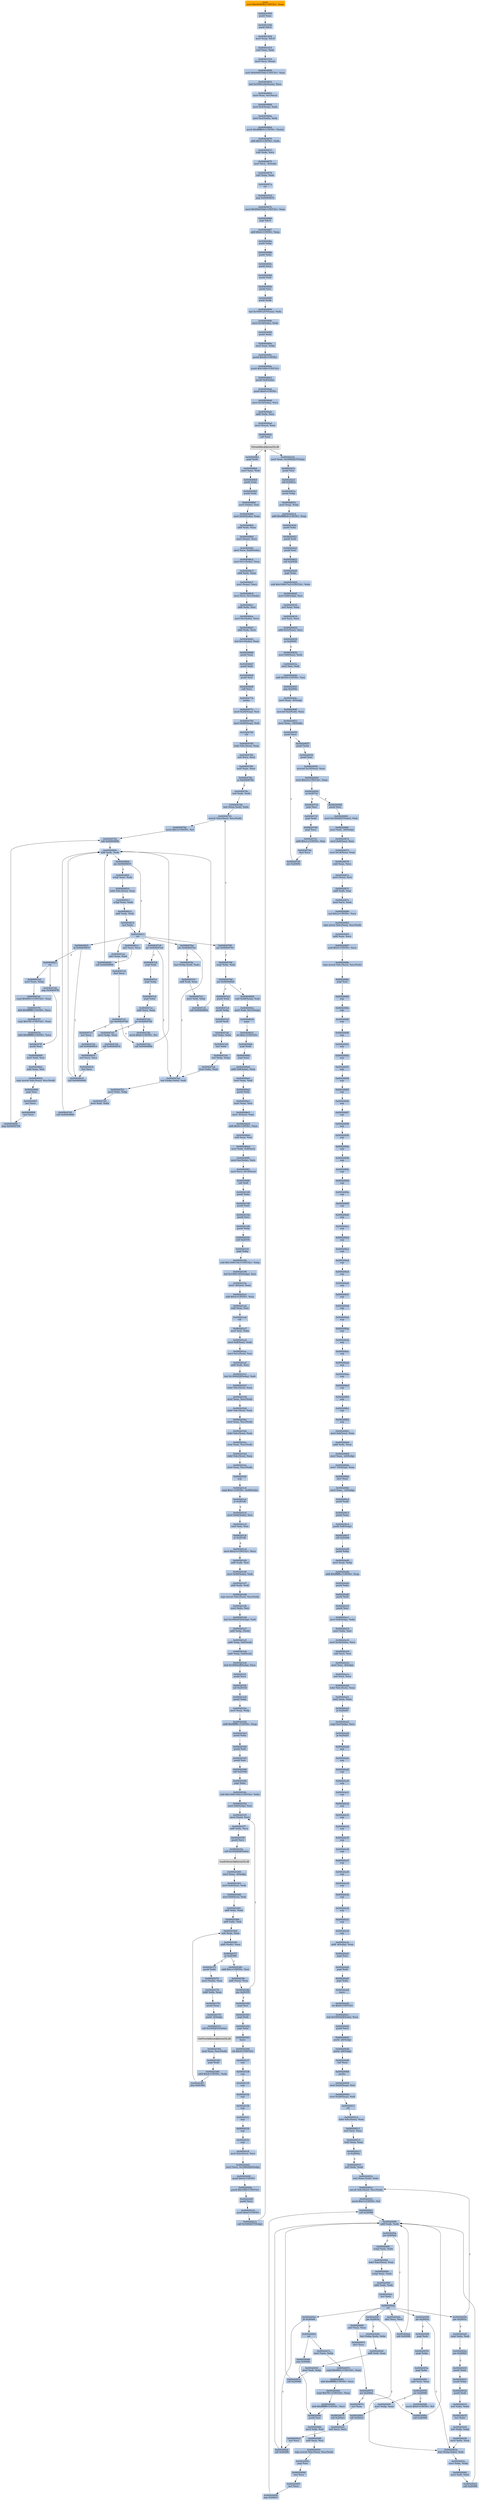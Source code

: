 digraph G {
node[shape=rectangle,style=filled,fillcolor=lightsteelblue,color=lightsteelblue]
bgcolor="transparent"
a0x00401000movl_0x404858UINT32_eax[label="start\nmovl $0x404858<UINT32>, %eax",fillcolor="orange",color="lightgrey"];
a0x00401005pushl_eax[label="0x00401005\npushl %eax"];
a0x00401006pushl_fs_0[label="0x00401006\npushl %fs:0"];
a0x0040100dmovl_esp_fs_0[label="0x0040100d\nmovl %esp, %fs:0"];
a0x00401014xorl_eax_eax[label="0x00401014\nxorl %eax, %eax"];
a0x00401016movl_ecx_eax_[label="0x00401016\nmovl %ecx, (%eax)"];
a0x00404858movl_0xf04035ddUINT32_eax[label="0x00404858\nmovl $0xf04035dd<UINT32>, %eax"];
a0x0040485dleal_0x1000129eeax__ecx[label="0x0040485d\nleal 0x1000129e(%eax), %ecx"];
a0x00404863movl_eax_0x1ecx_[label="0x00404863\nmovl %eax, 0x1(%ecx)"];
a0x00404866movl_0x4esp__edx[label="0x00404866\nmovl 0x4(%esp), %edx"];
a0x0040486amovl_0xcedx__edx[label="0x0040486a\nmovl 0xc(%edx), %edx"];
a0x0040486dmovb_0xffffffe9UINT8_edx_[label="0x0040486d\nmovb $0xffffffe9<UINT8>, (%edx)"];
a0x00404870addl_0x5UINT8_edx[label="0x00404870\naddl $0x5<UINT8>, %edx"];
a0x00404873subl_edx_ecx[label="0x00404873\nsubl %edx, %ecx"];
a0x00404875movl_ecx__4edx_[label="0x00404875\nmovl %ecx, -4(%edx)"];
a0x00404878xorl_eax_eax[label="0x00404878\nxorl %eax, %eax"];
a0x0040487aret[label="0x0040487a\nret"];
a0x00401016jmp_0x0040487b[label="0x00401016\njmp 0x0040487b"];
a0x0040487bmovl_0xf04035ddUINT32_eax[label="0x0040487b\nmovl $0xf04035dd<UINT32>, %eax"];
a0x00404880popl_fs_0[label="0x00404880\npopl %fs:0"];
a0x00404887addl_0x4UINT8_esp[label="0x00404887\naddl $0x4<UINT8>, %esp"];
a0x0040488apushl_ebp[label="0x0040488a\npushl %ebp"];
a0x0040488bpushl_ebx[label="0x0040488b\npushl %ebx"];
a0x0040488cpushl_ecx[label="0x0040488c\npushl %ecx"];
a0x0040488dpushl_edi[label="0x0040488d\npushl %edi"];
a0x0040488epushl_esi[label="0x0040488e\npushl %esi"];
a0x0040488fpushl_edx[label="0x0040488f\npushl %edx"];
a0x00404890leal_0x10001257eax__ebx[label="0x00404890\nleal 0x10001257(%eax), %ebx"];
a0x00404896movl_0x18ebx__edx[label="0x00404896\nmovl 0x18(%ebx), %edx"];
a0x00404899pushl_edx[label="0x00404899\npushl %edx"];
a0x0040489amovl_eax_ebp[label="0x0040489a\nmovl %eax, %ebp"];
a0x0040489cpushl_0x40UINT8[label="0x0040489c\npushl $0x40<UINT8>"];
a0x0040489epushl_0x1000UINT32[label="0x0040489e\npushl $0x1000<UINT32>"];
a0x004048a3pushl_0x4ebx_[label="0x004048a3\npushl 0x4(%ebx)"];
a0x004048a6pushl_0x0UINT8[label="0x004048a6\npushl $0x0<UINT8>"];
a0x004048a8movl_0x10ebx__ecx[label="0x004048a8\nmovl 0x10(%ebx), %ecx"];
a0x004048abaddl_edx_ecx[label="0x004048ab\naddl %edx, %ecx"];
a0x004048admovl_ecx__eax[label="0x004048ad\nmovl (%ecx), %eax"];
a0x004048afcall_eax[label="0x004048af\ncall %eax"];
VirtualAlloc_kernel32_dll[label="VirtualAlloc@kernel32.dll",fillcolor="lightgrey",color="lightgrey"];
a0x004048b1popl_edx[label="0x004048b1\npopl %edx"];
a0x004048b2movl_eax_edi[label="0x004048b2\nmovl %eax, %edi"];
a0x004048b4pushl_eax[label="0x004048b4\npushl %eax"];
a0x004048b5pushl_edx[label="0x004048b5\npushl %edx"];
a0x004048b6movl_ebx__esi[label="0x004048b6\nmovl (%ebx), %esi"];
a0x004048b8movl_0x20ebx__eax[label="0x004048b8\nmovl 0x20(%ebx), %eax"];
a0x004048bbaddl_edx_eax[label="0x004048bb\naddl %edx, %eax"];
a0x004048bdmovl_eax__ecx[label="0x004048bd\nmovl (%eax), %ecx"];
a0x004048bfmovl_ecx_0x20ebx_[label="0x004048bf\nmovl %ecx, 0x20(%ebx)"];
a0x004048c2movl_0x1cebx__eax[label="0x004048c2\nmovl 0x1c(%ebx), %eax"];
a0x004048c5addl_edx_eax[label="0x004048c5\naddl %edx, %eax"];
a0x004048c7movl_eax__ecx[label="0x004048c7\nmovl (%eax), %ecx"];
a0x004048c9movl_ecx_0x1cebx_[label="0x004048c9\nmovl %ecx, 0x1c(%ebx)"];
a0x004048ccaddl_edx_esi[label="0x004048cc\naddl %edx, %esi"];
a0x004048cemovl_0xcebx__ecx[label="0x004048ce\nmovl 0xc(%ebx), %ecx"];
a0x004048d1addl_edx_ecx[label="0x004048d1\naddl %edx, %ecx"];
a0x004048d3leal_0x1cebx__eax[label="0x004048d3\nleal 0x1c(%ebx), %eax"];
a0x004048d6pushl_eax[label="0x004048d6\npushl %eax"];
a0x004048d7pushl_edi[label="0x004048d7\npushl %edi"];
a0x004048d8pushl_esi[label="0x004048d8\npushl %esi"];
a0x004048d9call_ecx[label="0x004048d9\ncall %ecx"];
a0x0040477bpusha_[label="0x0040477b\npusha "];
a0x0040477cmovl_0x24esp__esi[label="0x0040477c\nmovl 0x24(%esp), %esi"];
a0x00404780movl_0x28esp__edi[label="0x00404780\nmovl 0x28(%esp), %edi"];
a0x00404784cld_[label="0x00404784\ncld "];
a0x00404785lodsl_ds_esi__eax[label="0x00404785\nlodsl %ds:(%esi), %eax"];
a0x00404786xorl_ecx_ecx[label="0x00404786\nxorl %ecx, %ecx"];
a0x00404788testl_eax_eax[label="0x00404788\ntestl %eax, %eax"];
a0x0040478aje_0x0040479d[label="0x0040478a\nje 0x0040479d"];
a0x0040478cxorl_edx_edx[label="0x0040478c\nxorl %edx, %edx"];
a0x0040478eleal_eaxedi__ebx[label="0x0040478e\nleal (%eax,%edi), %ebx"];
a0x00404791movsb_ds_esi__es_edi_[label="0x00404791\nmovsb %ds:(%esi), %es:(%edi)"];
a0x00404792movb_0x3UINT8_cl[label="0x00404792\nmovb $0x3<UINT8>, %cl"];
a0x00404794call_0x0040480b[label="0x00404794\ncall 0x0040480b"];
a0x0040480baddl_edx_edx[label="0x0040480b\naddl %edx, %edx"];
a0x0040480djne_0x00404815[label="0x0040480d\njne 0x00404815"];
a0x0040480fxchgl_eax_edx[label="0x0040480f\nxchgl %eax, %edx"];
a0x00404810lodsl_ds_esi__eax[label="0x00404810\nlodsl %ds:(%esi), %eax"];
a0x00404811xchgl_eax_edx[label="0x00404811\nxchgl %eax, %edx"];
a0x00404812addl_edx_edx[label="0x00404812\naddl %edx, %edx"];
a0x00404814incl_edx[label="0x00404814\nincl %edx"];
a0x00404815ret[label="0x00404815\nret"];
a0x00404799jae_0x00404791[label="0x00404799\njae 0x00404791"];
a0x0040479bcmpl_ebx_edi[label="0x0040479b\ncmpl %ebx, %edi"];
a0x0040479djae_0x00404828[label="0x0040479d\njae 0x00404828"];
a0x004047a3pushl_ebx[label="0x004047a3\npushl %ebx"];
a0x004047a4pushl_ebp[label="0x004047a4\npushl %ebp"];
a0x004047a5pushl_edi[label="0x004047a5\npushl %edi"];
a0x004047a6xorl_ebx_ebx[label="0x004047a6\nxorl %ebx, %ebx"];
a0x004047a8incl_ebx[label="0x004047a8\nincl %ebx"];
a0x004047a9xorl_ebp_ebp[label="0x004047a9\nxorl %ebp, %ebp"];
a0x004047abmovl_ebx_eax[label="0x004047ab\nmovl %ebx, %eax"];
a0x004047adleal_ebpebx__edi[label="0x004047ad\nleal (%ebp,%ebx), %edi"];
a0x004047b1movl_ebx_ebp[label="0x004047b1\nmovl %ebx, %ebp"];
a0x004047b3movl_edi_ebx[label="0x004047b3\nmovl %edi, %ebx"];
a0x004047b5call_0x0040480b[label="0x004047b5\ncall 0x0040480b"];
a0x004047bajae_0x004047ad[label="0x004047ba\njae 0x004047ad"];
a0x004047bcleal_ebpedi__ebx[label="0x004047bc\nleal (%ebp,%edi), %ebx"];
a0x004047c0addl_edi_eax[label="0x004047c0\naddl %edi, %eax"];
a0x004047c2movl_edi_ebp[label="0x004047c2\nmovl %edi, %ebp"];
a0x004047c4call_0x0040480b[label="0x004047c4\ncall 0x0040480b"];
a0x004047c9jae_0x004047ad[label="0x004047c9\njae 0x004047ad"];
a0x004047cbpopl_edi[label="0x004047cb\npopl %edi"];
a0x004047ccpopl_ebp[label="0x004047cc\npopl %ebp"];
a0x004047cdpopl_ebx[label="0x004047cd\npopl %ebx"];
a0x004047cesubl_ecx_eax[label="0x004047ce\nsubl %ecx, %eax"];
a0x004047d0jae_0x004047db[label="0x004047d0\njae 0x004047db"];
a0x004047dbmovb_0x6UINT8_cl[label="0x004047db\nmovb $0x6<UINT8>, %cl"];
a0x004047ddcall_0x0040480b[label="0x004047dd\ncall 0x0040480b"];
a0x004047e2adcl_eax_eax[label="0x004047e2\nadcl %eax, %eax"];
a0x004047e4decl_ecx[label="0x004047e4\ndecl %ecx"];
a0x004047e5jne_0x004047dd[label="0x004047e5\njne 0x004047dd"];
a0x004047e7incl_eax[label="0x004047e7\nincl %eax"];
a0x004047e8call_0x00404816[label="0x004047e8\ncall 0x00404816"];
a0x00404816xorl_ecx_ecx[label="0x00404816\nxorl %ecx, %ecx"];
a0x00404818incl_ecx[label="0x00404818\nincl %ecx"];
a0x00404819call_0x0040480b[label="0x00404819\ncall 0x0040480b"];
a0x0040481eadcl_ecx_ecx[label="0x0040481e\nadcl %ecx, %ecx"];
a0x00404820call_0x0040480b[label="0x00404820\ncall 0x0040480b"];
a0x00404825jb_0x00404819[label="0x00404825\njb 0x00404819"];
a0x00404827ret[label="0x00404827\nret"];
a0x004047edmovl_eax_ebp[label="0x004047ed\nmovl %eax, %ebp"];
a0x004047efcmpl_0x8001UINT32_eax[label="0x004047ef\ncmpl $0x8001<UINT32>, %eax"];
a0x004047f4sbbl_0xffffffffUINT8_ecx[label="0x004047f4\nsbbl $0xffffffff<UINT8>, %ecx"];
a0x004047f7cmpl_0x781UINT32_eax[label="0x004047f7\ncmpl $0x781<UINT32>, %eax"];
a0x004047fcsbbl_0xffffffffUINT8_ecx[label="0x004047fc\nsbbl $0xffffffff<UINT8>, %ecx"];
a0x004047ffpushl_esi[label="0x004047ff\npushl %esi"];
a0x00404800movl_edi_esi[label="0x00404800\nmovl %edi, %esi"];
a0x00404802subl_eax_esi[label="0x00404802\nsubl %eax, %esi"];
a0x00404804repz_movsb_ds_esi__es_edi_[label="0x00404804\nrepz movsb %ds:(%esi), %es:(%edi)"];
a0x00404806popl_esi[label="0x00404806\npopl %esi"];
a0x00404807incl_ecx[label="0x00404807\nincl %ecx"];
a0x00404808incl_ecx[label="0x00404808\nincl %ecx"];
a0x00404809jmp_0x00404794[label="0x00404809\njmp 0x00404794"];
a0x004047d2movl_ebp_eax[label="0x004047d2\nmovl %ebp, %eax"];
a0x004047d4call_0x00404816[label="0x004047d4\ncall 0x00404816"];
a0x004047d9jmp_0x004047ff[label="0x004047d9\njmp 0x004047ff"];
a0x00404828subl_0x28esp__edi[label="0x00404828\nsubl 0x28(%esp), %edi"];
a0x0040482cmovl_edi_0x1cesp_[label="0x0040482c\nmovl %edi, 0x1c(%esp)"];
a0x00404830popa_[label="0x00404830\npopa "];
a0x00404831ret_0xcUINT16[label="0x00404831\nret $0xc<UINT16>"];
a0x004048dbpopl_edx[label="0x004048db\npopl %edx"];
a0x004048dcpopl_eax[label="0x004048dc\npopl %eax"];
a0x004048ddaddl_0x8ebx__eax[label="0x004048dd\naddl 0x8(%ebx), %eax"];
a0x004048e0movl_eax_edi[label="0x004048e0\nmovl %eax, %edi"];
a0x004048e2pushl_edx[label="0x004048e2\npushl %edx"];
a0x004048e3movl_eax_esi[label="0x004048e3\nmovl %eax, %esi"];
a0x004048e5movl__4esi__eax[label="0x004048e5\nmovl -4(%esi), %eax"];
a0x004048e8addl_0x4UINT8_eax[label="0x004048e8\naddl $0x4<UINT8>, %eax"];
a0x004048ebsubl_eax_esi[label="0x004048eb\nsubl %eax, %esi"];
a0x004048edmovl_edx_0x8esi_[label="0x004048ed\nmovl %edx, 0x8(%esi)"];
a0x004048f0movl_0xcebx__ecx[label="0x004048f0\nmovl 0xc(%ebx), %ecx"];
a0x004048f3movl_ecx_0x14esi_[label="0x004048f3\nmovl %ecx, 0x14(%esi)"];
a0x004048f6call_edi[label="0x004048f6\ncall %edi"];
a0x00020188pushl_ebx[label="0x00020188\npushl %ebx"];
a0x00020189pushl_edi[label="0x00020189\npushl %edi"];
a0x0002018apushl_esi[label="0x0002018a\npushl %esi"];
a0x0002018bpushl_ebp[label="0x0002018b\npushl %ebp"];
a0x0002018ccall_0x20191[label="0x0002018c\ncall 0x20191"];
a0x00020191popl_ebp[label="0x00020191\npopl %ebp"];
a0x00020192subl_0x1000134cUINT32_ebp[label="0x00020192\nsubl $0x1000134c<UINT32>, %ebp"];
a0x00020198leal_0x10001343ebp__esi[label="0x00020198\nleal 0x10001343(%ebp), %esi"];
a0x0002019emovl__4esi__eax[label="0x0002019e\nmovl -4(%esi), %eax"];
a0x000201a1addl_0x4UINT8_eax[label="0x000201a1\naddl $0x4<UINT8>, %eax"];
a0x000201a4subl_eax_esi[label="0x000201a4\nsubl %eax, %esi"];
a0x000201a6cld_[label="0x000201a6\ncld "];
a0x000201a7movl_esi_ebx[label="0x000201a7\nmovl %esi, %ebx"];
a0x000201a9movl_0x8esi__edx[label="0x000201a9\nmovl 0x8(%esi), %edx"];
a0x000201acmovl_0x1cesi__esi[label="0x000201ac\nmovl 0x1c(%esi), %esi"];
a0x000201afaddl_edx_esi[label="0x000201af\naddl %edx, %esi"];
a0x000201b1leal_0x10002f2febp__edi[label="0x000201b1\nleal 0x10002f2f(%ebp), %edi"];
a0x000201b7lodsl_ds_esi__eax[label="0x000201b7\nlodsl %ds:(%esi), %eax"];
a0x000201b8stosl_eax_es_edi_[label="0x000201b8\nstosl %eax, %es:(%edi)"];
a0x000201b9lodsl_ds_esi__eax[label="0x000201b9\nlodsl %ds:(%esi), %eax"];
a0x000201bastosl_eax_es_edi_[label="0x000201ba\nstosl %eax, %es:(%edi)"];
a0x000201bblodsl_ds_esi__eax[label="0x000201bb\nlodsl %ds:(%esi), %eax"];
a0x000201bcstosl_eax_es_edi_[label="0x000201bc\nstosl %eax, %es:(%edi)"];
a0x000201bdlodsl_ds_esi__eax[label="0x000201bd\nlodsl %ds:(%esi), %eax"];
a0x000201bestosl_eax_es_edi_[label="0x000201be\nstosl %eax, %es:(%edi)"];
a0x000201bfnop_[label="0x000201bf\nnop "];
a0x000201c0cmpl_0x1UINT8_0x48ebx_[label="0x000201c0\ncmpl $0x1<UINT8>, 0x48(%ebx)"];
a0x000201c4je_0x201db[label="0x000201c4\nje 0x201db"];
a0x000201c6movl_0x44ebx__esi[label="0x000201c6\nmovl 0x44(%ebx), %esi"];
a0x000201c9testl_esi_esi[label="0x000201c9\ntestl %esi, %esi"];
a0x000201cbje_0x201db[label="0x000201cb\nje 0x201db"];
a0x000201cdmovl_0x23UINT32_ecx[label="0x000201cd\nmovl $0x23<UINT32>, %ecx"];
a0x000201d2addl_edx_esi[label="0x000201d2\naddl %edx, %esi"];
a0x000201d4movl_0x40ebx__edi[label="0x000201d4\nmovl 0x40(%ebx), %edi"];
a0x000201d7addl_edx_edi[label="0x000201d7\naddl %edx, %edi"];
a0x000201d9repz_movsb_ds_esi__es_edi_[label="0x000201d9\nrepz movsb %ds:(%esi), %es:(%edi)"];
a0x000201dbmovl_ebx_esi[label="0x000201db\nmovl %ebx, %esi"];
a0x000201ddleal_0x10002f1bebp__edi[label="0x000201dd\nleal 0x10002f1b(%ebp), %edi"];
a0x000201e3addl_ebp_edi_[label="0x000201e3\naddl %ebp, (%edi)"];
a0x000201e5addl_ebp_0x4edi_[label="0x000201e5\naddl %ebp, 0x4(%edi)"];
a0x000201e8addl_ebp_0x8edi_[label="0x000201e8\naddl %ebp, 0x8(%edi)"];
a0x000201ebleal_0x10002effebp__ecx[label="0x000201eb\nleal 0x10002eff(%ebp), %ecx"];
a0x000201f1pushl_ecx[label="0x000201f1\npushl %ecx"];
a0x000201f2call_0x2033d[label="0x000201f2\ncall 0x2033d"];
a0x0002033dpushl_ebp[label="0x0002033d\npushl %ebp"];
a0x0002033emovl_esp_ebp[label="0x0002033e\nmovl %esp, %ebp"];
a0x00020340addl_0xfffffffcUINT8_esp[label="0x00020340\naddl $0xfffffffc<UINT8>, %esp"];
a0x00020343pushl_ebx[label="0x00020343\npushl %ebx"];
a0x00020344pushl_edi[label="0x00020344\npushl %edi"];
a0x00020345pushl_esi[label="0x00020345\npushl %esi"];
a0x00020346call_0x2034b[label="0x00020346\ncall 0x2034b"];
a0x0002034bpopl_ebx[label="0x0002034b\npopl %ebx"];
a0x0002034csubl_0x10001506UINT32_ebx[label="0x0002034c\nsubl $0x10001506<UINT32>, %ebx"];
a0x00020352movl_0x8ebp__esi[label="0x00020352\nmovl 0x8(%ebp), %esi"];
a0x00020355movl_esi__ecx[label="0x00020355\nmovl (%esi), %ecx"];
a0x00020357addl_ebx_ecx[label="0x00020357\naddl %ebx, %ecx"];
a0x00020359pushl_ecx[label="0x00020359\npushl %ecx"];
a0x0002035acall_0x10002f2febx_[label="0x0002035a\ncall 0x10002f2f(%ebx)"];
LoadLibraryA_kernel32_dll[label="LoadLibraryA@kernel32.dll",fillcolor="lightgrey",color="lightgrey"];
a0x00020360movl_eax__4ebp_[label="0x00020360\nmovl %eax, -4(%ebp)"];
a0x00020363movl_0x4esi__edx[label="0x00020363\nmovl 0x4(%esi), %edx"];
a0x00020366movl_0x8esi__edi[label="0x00020366\nmovl 0x8(%esi), %edi"];
a0x00020369addl_ebx_edx[label="0x00020369\naddl %ebx, %edx"];
a0x0002036baddl_ebx_edi[label="0x0002036b\naddl %ebx, %edi"];
a0x0002036dxorl_eax_eax[label="0x0002036d\nxorl %eax, %eax"];
a0x0002036faddl_edx__eax[label="0x0002036f\naddl (%edx), %eax"];
a0x00020371je_0x20389[label="0x00020371\nje 0x20389"];
a0x00020373pushl_edx[label="0x00020373\npushl %edx"];
a0x00020374movl_edx__eax[label="0x00020374\nmovl (%edx), %eax"];
a0x00020376addl_ebx_eax[label="0x00020376\naddl %ebx, %eax"];
a0x00020378pushl_eax[label="0x00020378\npushl %eax"];
a0x00020379pushl__4ebp_[label="0x00020379\npushl -4(%ebp)"];
a0x0002037ccall_0x10002f33ebx_[label="0x0002037c\ncall 0x10002f33(%ebx)"];
GetProcAddress_kernel32_dll[label="GetProcAddress@kernel32.dll",fillcolor="lightgrey",color="lightgrey"];
a0x00020382stosl_eax_es_edi_[label="0x00020382\nstosl %eax, %es:(%edi)"];
a0x00020383popl_edx[label="0x00020383\npopl %edx"];
a0x00020384addl_0x4UINT8_edx[label="0x00020384\naddl $0x4<UINT8>, %edx"];
a0x00020387jmp_0x2036d[label="0x00020387\njmp 0x2036d"];
a0x00020389addl_0xcUINT8_esi[label="0x00020389\naddl $0xc<UINT8>, %esi"];
a0x0002038caddl_esi__eax[label="0x0002038c\naddl (%esi), %eax"];
a0x0002038ejne_0x20355[label="0x0002038e\njne 0x20355"];
a0x00020390popl_esi[label="0x00020390\npopl %esi"];
a0x00020391popl_edi[label="0x00020391\npopl %edi"];
a0x00020392popl_ebx[label="0x00020392\npopl %ebx"];
a0x00020393leave_[label="0x00020393\nleave "];
a0x00020394ret_0x4UINT16[label="0x00020394\nret $0x4<UINT16>"];
a0x000201f7nop_[label="0x000201f7\nnop "];
a0x000201f8nop_[label="0x000201f8\nnop "];
a0x000201f9nop_[label="0x000201f9\nnop "];
a0x000201fanop_[label="0x000201fa\nnop "];
a0x000201fbnop_[label="0x000201fb\nnop "];
a0x000201fcnop_[label="0x000201fc\nnop "];
a0x000201fdnop_[label="0x000201fd\nnop "];
a0x000201fenop_[label="0x000201fe\nnop "];
a0x000201ffmovl_0x2cesi__ecx[label="0x000201ff\nmovl 0x2c(%esi), %ecx"];
a0x00020202movl_ecx_0x10002f2bebp_[label="0x00020202\nmovl %ecx, 0x10002f2b(%ebp)"];
a0x00020208pushl_0x4UINT8[label="0x00020208\npushl $0x4<UINT8>"];
a0x0002020apushl_0x1000UINT32[label="0x0002020a\npushl $0x1000<UINT32>"];
a0x0002020fpushl_ecx[label="0x0002020f\npushl %ecx"];
a0x00020210pushl_0x0UINT8[label="0x00020210\npushl $0x0<UINT8>"];
a0x00020212call_0x10002f37ebp_[label="0x00020212\ncall 0x10002f37(%ebp)"];
a0x00020218movl_eax_0x10002f27ebp_[label="0x00020218\nmovl %eax, 0x10002f27(%ebp)"];
a0x0002021epushl_esi[label="0x0002021e\npushl %esi"];
a0x0002021fcall_0x2061a[label="0x0002021f\ncall 0x2061a"];
a0x0002061apushl_ebp[label="0x0002061a\npushl %ebp"];
a0x0002061bmovl_esp_ebp[label="0x0002061b\nmovl %esp, %ebp"];
a0x0002061daddl_0xffffffe8UINT8_esp[label="0x0002061d\naddl $0xffffffe8<UINT8>, %esp"];
a0x00020620pushl_ebx[label="0x00020620\npushl %ebx"];
a0x00020621pushl_edi[label="0x00020621\npushl %edi"];
a0x00020622pushl_esi[label="0x00020622\npushl %esi"];
a0x00020623call_0x20628[label="0x00020623\ncall 0x20628"];
a0x00020628popl_ebx[label="0x00020628\npopl %ebx"];
a0x00020629subl_0x100017e3UINT32_ebx[label="0x00020629\nsubl $0x100017e3<UINT32>, %ebx"];
a0x0002062fmovl_0x8ebp__esi[label="0x0002062f\nmovl 0x8(%ebp), %esi"];
a0x00020632xorl_eax_eax[label="0x00020632\nxorl %eax, %eax"];
a0x00020634xorl_ecx_ecx[label="0x00020634\nxorl %ecx, %ecx"];
a0x00020636addl_0x3cesi__ecx[label="0x00020636\naddl 0x3c(%esi), %ecx"];
a0x00020639je_0x20645[label="0x00020639\nje 0x20645"];
a0x0002063bmovl_0x8esi__edx[label="0x0002063b\nmovl 0x8(%esi), %edx"];
a0x0002063emovl_esi_edi[label="0x0002063e\nmovl %esi, %edi"];
a0x00020640addl_0x50UINT8_esi[label="0x00020640\naddl $0x50<UINT8>, %esi"];
a0x00020643jmp_0x2064c[label="0x00020643\njmp 0x2064c"];
a0x0002064cmovl_eax__4ebp_[label="0x0002064c\nmovl %eax, -4(%ebp)"];
a0x0002064fmovzwl_0x2edi__eax[label="0x0002064f\nmovzwl 0x2(%edi), %eax"];
a0x00020653movl_eax__16ebp_[label="0x00020653\nmovl %eax, -16(%ebp)"];
a0x00020656pushl_ecx[label="0x00020656\npushl %ecx"];
a0x00020657pushl_edx[label="0x00020657\npushl %edx"];
a0x00020658pushl_esi[label="0x00020658\npushl %esi"];
a0x00020659movzwl_0x10esi__eax[label="0x00020659\nmovzwl 0x10(%esi), %eax"];
a0x0002065dtestl_0x10UINT32_eax[label="0x0002065d\ntestl $0x10<UINT32>, %eax"];
a0x00020662je_0x2073e[label="0x00020662\nje 0x2073e"];
a0x0002073epopl_esi[label="0x0002073e\npopl %esi"];
a0x0002073fpopl_edx[label="0x0002073f\npopl %edx"];
a0x00020740popl_ecx[label="0x00020740\npopl %ecx"];
a0x00020741addl_0x1cUINT8_esi[label="0x00020741\naddl $0x1c<UINT8>, %esi"];
a0x00020744decl_ecx[label="0x00020744\ndecl %ecx"];
a0x00020745jne_0x20656[label="0x00020745\njne 0x20656"];
a0x00020668pushl_esi[label="0x00020668\npushl %esi"];
a0x00020669movl_0x10002f27ebx__edi[label="0x00020669\nmovl 0x10002f27(%ebx), %edi"];
a0x0002066fmovl_edi__20ebp_[label="0x0002066f\nmovl %edi, -20(%ebp)"];
a0x00020672movl_0x8esi__ecx[label="0x00020672\nmovl 0x8(%esi), %ecx"];
a0x00020675movl_0x14esi__eax[label="0x00020675\nmovl 0x14(%esi), %eax"];
a0x00020678subl_eax_ecx[label="0x00020678\nsubl %eax, %ecx"];
a0x0002067amovl_esi__esi[label="0x0002067a\nmovl (%esi), %esi"];
a0x0002067caddl_edx_esi[label="0x0002067c\naddl %edx, %esi"];
a0x0002067emovl_ecx_eax[label="0x0002067e\nmovl %ecx, %eax"];
a0x00020680sarl_0x2UINT8_ecx[label="0x00020680\nsarl $0x2<UINT8>, %ecx"];
a0x00020683repz_movsl_ds_esi__es_edi_[label="0x00020683\nrepz movsl %ds:(%esi), %es:(%edi)"];
a0x00020685addl_eax_ecx[label="0x00020685\naddl %eax, %ecx"];
a0x00020687andl_0x3UINT8_ecx[label="0x00020687\nandl $0x3<UINT8>, %ecx"];
a0x0002068arepz_movsb_ds_esi__es_edi_[label="0x0002068a\nrepz movsb %ds:(%esi), %es:(%edi)"];
a0x0002068cpopl_esi[label="0x0002068c\npopl %esi"];
a0x0002068dnop_[label="0x0002068d\nnop "];
a0x0002068enop_[label="0x0002068e\nnop "];
a0x0002068fnop_[label="0x0002068f\nnop "];
a0x00020690nop_[label="0x00020690\nnop "];
a0x00020691nop_[label="0x00020691\nnop "];
a0x00020692nop_[label="0x00020692\nnop "];
a0x00020693nop_[label="0x00020693\nnop "];
a0x00020694nop_[label="0x00020694\nnop "];
a0x00020695nop_[label="0x00020695\nnop "];
a0x00020696nop_[label="0x00020696\nnop "];
a0x00020697nop_[label="0x00020697\nnop "];
a0x00020698nop_[label="0x00020698\nnop "];
a0x00020699nop_[label="0x00020699\nnop "];
a0x0002069anop_[label="0x0002069a\nnop "];
a0x0002069bnop_[label="0x0002069b\nnop "];
a0x0002069cnop_[label="0x0002069c\nnop "];
a0x0002069dnop_[label="0x0002069d\nnop "];
a0x0002069enop_[label="0x0002069e\nnop "];
a0x0002069fnop_[label="0x0002069f\nnop "];
a0x000206a0nop_[label="0x000206a0\nnop "];
a0x000206a1nop_[label="0x000206a1\nnop "];
a0x000206a2nop_[label="0x000206a2\nnop "];
a0x000206a3nop_[label="0x000206a3\nnop "];
a0x000206a4nop_[label="0x000206a4\nnop "];
a0x000206a5nop_[label="0x000206a5\nnop "];
a0x000206a6nop_[label="0x000206a6\nnop "];
a0x000206a7nop_[label="0x000206a7\nnop "];
a0x000206a8nop_[label="0x000206a8\nnop "];
a0x000206a9nop_[label="0x000206a9\nnop "];
a0x000206aanop_[label="0x000206aa\nnop "];
a0x000206abnop_[label="0x000206ab\nnop "];
a0x000206acnop_[label="0x000206ac\nnop "];
a0x000206adnop_[label="0x000206ad\nnop "];
a0x000206aenop_[label="0x000206ae\nnop "];
a0x000206afnop_[label="0x000206af\nnop "];
a0x000206b0nop_[label="0x000206b0\nnop "];
a0x000206b1nop_[label="0x000206b1\nnop "];
a0x000206b2nop_[label="0x000206b2\nnop "];
a0x000206b3movl_0x4esi__eax[label="0x000206b3\nmovl 0x4(%esi), %eax"];
a0x000206b6addl_edx_eax[label="0x000206b6\naddl %edx, %eax"];
a0x000206b8movl_eax__24ebp_[label="0x000206b8\nmovl %eax, -24(%ebp)"];
a0x000206bbmovl__16ebp__eax[label="0x000206bb\nmovl -16(%ebp), %eax"];
a0x000206bedecl_eax[label="0x000206be\ndecl %eax"];
a0x000206bfmovl_eax__12ebp_[label="0x000206bf\nmovl %eax, -12(%ebp)"];
a0x000206c2pushl_edx[label="0x000206c2\npushl %edx"];
a0x000206c3pushl_eax[label="0x000206c3\npushl %eax"];
a0x000206c4pushl_0x8ebp_[label="0x000206c4\npushl 0x8(%ebp)"];
a0x000206c7call_0x20a08[label="0x000206c7\ncall 0x20a08"];
a0x00020a08pushl_ebp[label="0x00020a08\npushl %ebp"];
a0x00020a09movl_esp_ebp[label="0x00020a09\nmovl %esp, %ebp"];
a0x00020a0baddl_0xfffffffcUINT8_esp[label="0x00020a0b\naddl $0xfffffffc<UINT8>, %esp"];
a0x00020a0epushl_ebx[label="0x00020a0e\npushl %ebx"];
a0x00020a0fpushl_edi[label="0x00020a0f\npushl %edi"];
a0x00020a10pushl_esi[label="0x00020a10\npushl %esi"];
a0x00020a11movl_0x8ebp__ebx[label="0x00020a11\nmovl 0x8(%ebp), %ebx"];
a0x00020a14movl_ebx_esi[label="0x00020a14\nmovl %ebx, %esi"];
a0x00020a16movl_0x30ebx__ecx[label="0x00020a16\nmovl 0x30(%ebx), %ecx"];
a0x00020a19subl_ecx_esi[label="0x00020a19\nsubl %ecx, %esi"];
a0x00020a1bmovl_esi__4ebp_[label="0x00020a1b\nmovl %esi, -4(%ebp)"];
a0x00020a1exorl_ecx_ecx[label="0x00020a1e\nxorl %ecx, %ecx"];
a0x00020a20lodsl_ds_esi__eax[label="0x00020a20\nlodsl %ds:(%esi), %eax"];
a0x00020a21testl_eax_eax[label="0x00020a21\ntestl %eax, %eax"];
a0x00020a23je_0x20a41[label="0x00020a23\nje 0x20a41"];
a0x00020a25cmpl_0xcebp__ecx[label="0x00020a25\ncmpl 0xc(%ebp), %ecx"];
a0x00020a28je_0x20a2d[label="0x00020a28\nje 0x20a2d"];
a0x00020a2dnop_[label="0x00020a2d\nnop "];
a0x00020a2enop_[label="0x00020a2e\nnop "];
a0x00020a2fnop_[label="0x00020a2f\nnop "];
a0x00020a30nop_[label="0x00020a30\nnop "];
a0x00020a31nop_[label="0x00020a31\nnop "];
a0x00020a32nop_[label="0x00020a32\nnop "];
a0x00020a33nop_[label="0x00020a33\nnop "];
a0x00020a34nop_[label="0x00020a34\nnop "];
a0x00020a35nop_[label="0x00020a35\nnop "];
a0x00020a36nop_[label="0x00020a36\nnop "];
a0x00020a37nop_[label="0x00020a37\nnop "];
a0x00020a38nop_[label="0x00020a38\nnop "];
a0x00020a39nop_[label="0x00020a39\nnop "];
a0x00020a3anop_[label="0x00020a3a\nnop "];
a0x00020a3bnop_[label="0x00020a3b\nnop "];
a0x00020a3cnop_[label="0x00020a3c\nnop "];
a0x00020a3dnop_[label="0x00020a3d\nnop "];
a0x00020a3eaddl__4ebp__eax[label="0x00020a3e\naddl -4(%ebp), %eax"];
a0x00020a41popl_esi[label="0x00020a41\npopl %esi"];
a0x00020a42popl_edi[label="0x00020a42\npopl %edi"];
a0x00020a43popl_ebx[label="0x00020a43\npopl %ebx"];
a0x00020a44leave_[label="0x00020a44\nleave "];
a0x00020a45ret_0x8UINT16[label="0x00020a45\nret $0x8<UINT16>"];
a0x000206ccleal_0x10002f2febx__ecx[label="0x000206cc\nleal 0x10002f2f(%ebx), %ecx"];
a0x000206d2pushl_ecx[label="0x000206d2\npushl %ecx"];
a0x000206d3pushl__24ebp_[label="0x000206d3\npushl -24(%ebp)"];
a0x000206d6pushl__20ebp_[label="0x000206d6\npushl -20(%ebp)"];
a0x000206d9call_eax[label="0x000206d9\ncall %eax"];
a0x00020008pusha_[label="0x00020008\npusha "];
a0x00020009movl_0x24esp__esi[label="0x00020009\nmovl 0x24(%esp), %esi"];
a0x0002000dmovl_0x28esp__edi[label="0x0002000d\nmovl 0x28(%esp), %edi"];
a0x00020011cld_[label="0x00020011\ncld "];
a0x00020012lodsl_ds_esi__eax[label="0x00020012\nlodsl %ds:(%esi), %eax"];
a0x00020013xorl_ecx_ecx[label="0x00020013\nxorl %ecx, %ecx"];
a0x00020015testl_eax_eax[label="0x00020015\ntestl %eax, %eax"];
a0x00020017je_0x2002a[label="0x00020017\nje 0x2002a"];
a0x00020019xorl_edx_edx[label="0x00020019\nxorl %edx, %edx"];
a0x0002001bleal_eaxedi__ebx[label="0x0002001b\nleal (%eax,%edi), %ebx"];
a0x0002001emovsb_ds_esi__es_edi_[label="0x0002001e\nmovsb %ds:(%esi), %es:(%edi)"];
a0x0002001fmovb_0x3UINT8_cl[label="0x0002001f\nmovb $0x3<UINT8>, %cl"];
a0x00020021call_0x20098[label="0x00020021\ncall 0x20098"];
a0x00020098addl_edx_edx[label="0x00020098\naddl %edx, %edx"];
a0x0002009ajne_0x200a2[label="0x0002009a\njne 0x200a2"];
a0x0002009cxchgl_eax_edx[label="0x0002009c\nxchgl %eax, %edx"];
a0x0002009dlodsl_ds_esi__eax[label="0x0002009d\nlodsl %ds:(%esi), %eax"];
a0x0002009exchgl_eax_edx[label="0x0002009e\nxchgl %eax, %edx"];
a0x0002009faddl_edx_edx[label="0x0002009f\naddl %edx, %edx"];
a0x000200a1incl_edx[label="0x000200a1\nincl %edx"];
a0x000200a2ret[label="0x000200a2\nret"];
a0x00020026jae_0x2001e[label="0x00020026\njae 0x2001e"];
a0x00020028cmpl_ebx_edi[label="0x00020028\ncmpl %ebx, %edi"];
a0x0002002ajae_0x200b5[label="0x0002002a\njae 0x200b5"];
a0x00020030pushl_ebx[label="0x00020030\npushl %ebx"];
a0x00020031pushl_ebp[label="0x00020031\npushl %ebp"];
a0x00020032pushl_edi[label="0x00020032\npushl %edi"];
a0x00020033xorl_ebx_ebx[label="0x00020033\nxorl %ebx, %ebx"];
a0x00020035incl_ebx[label="0x00020035\nincl %ebx"];
a0x00020036xorl_ebp_ebp[label="0x00020036\nxorl %ebp, %ebp"];
a0x00020038movl_ebx_eax[label="0x00020038\nmovl %ebx, %eax"];
a0x0002003aleal_ebpebx__edi[label="0x0002003a\nleal (%ebp,%ebx), %edi"];
a0x0002003emovl_ebx_ebp[label="0x0002003e\nmovl %ebx, %ebp"];
a0x00020040movl_edi_ebx[label="0x00020040\nmovl %edi, %ebx"];
a0x00020042call_0x20098[label="0x00020042\ncall 0x20098"];
a0x00020047jae_0x2003a[label="0x00020047\njae 0x2003a"];
a0x00020049leal_ebpedi__ebx[label="0x00020049\nleal (%ebp,%edi), %ebx"];
a0x0002004daddl_edi_eax[label="0x0002004d\naddl %edi, %eax"];
a0x0002004fmovl_edi_ebp[label="0x0002004f\nmovl %edi, %ebp"];
a0x00020051call_0x20098[label="0x00020051\ncall 0x20098"];
a0x00020056jae_0x2003a[label="0x00020056\njae 0x2003a"];
a0x00020058popl_edi[label="0x00020058\npopl %edi"];
a0x00020059popl_ebp[label="0x00020059\npopl %ebp"];
a0x0002005apopl_ebx[label="0x0002005a\npopl %ebx"];
a0x0002005bsubl_ecx_eax[label="0x0002005b\nsubl %ecx, %eax"];
a0x0002005djae_0x20068[label="0x0002005d\njae 0x20068"];
a0x00020068movb_0x6UINT8_cl[label="0x00020068\nmovb $0x6<UINT8>, %cl"];
a0x0002006acall_0x20098[label="0x0002006a\ncall 0x20098"];
a0x0002006fadcl_eax_eax[label="0x0002006f\nadcl %eax, %eax"];
a0x00020071decl_ecx[label="0x00020071\ndecl %ecx"];
a0x00020072jne_0x2006a[label="0x00020072\njne 0x2006a"];
a0x00020074incl_eax[label="0x00020074\nincl %eax"];
a0x00020075call_0x200a3[label="0x00020075\ncall 0x200a3"];
a0x000200a3xorl_ecx_ecx[label="0x000200a3\nxorl %ecx, %ecx"];
a0x000200a5incl_ecx[label="0x000200a5\nincl %ecx"];
a0x000200a6call_0x20098[label="0x000200a6\ncall 0x20098"];
a0x000200abadcl_ecx_ecx[label="0x000200ab\nadcl %ecx, %ecx"];
a0x000200adcall_0x20098[label="0x000200ad\ncall 0x20098"];
a0x000200b2jb_0x200a6[label="0x000200b2\njb 0x200a6"];
a0x000200b4ret[label="0x000200b4\nret"];
a0x0002007amovl_eax_ebp[label="0x0002007a\nmovl %eax, %ebp"];
a0x0002007ccmpl_0x8001UINT32_eax[label="0x0002007c\ncmpl $0x8001<UINT32>, %eax"];
a0x00020081sbbl_0xffffffffUINT8_ecx[label="0x00020081\nsbbl $0xffffffff<UINT8>, %ecx"];
a0x00020084cmpl_0x781UINT32_eax[label="0x00020084\ncmpl $0x781<UINT32>, %eax"];
a0x00020089sbbl_0xffffffffUINT8_ecx[label="0x00020089\nsbbl $0xffffffff<UINT8>, %ecx"];
a0x0002008cpushl_esi[label="0x0002008c\npushl %esi"];
a0x0002008dmovl_edi_esi[label="0x0002008d\nmovl %edi, %esi"];
a0x0002008fsubl_eax_esi[label="0x0002008f\nsubl %eax, %esi"];
a0x00020091repz_movsb_ds_esi__es_edi_[label="0x00020091\nrepz movsb %ds:(%esi), %es:(%edi)"];
a0x00020093popl_esi[label="0x00020093\npopl %esi"];
a0x00020094incl_ecx[label="0x00020094\nincl %ecx"];
a0x00020095incl_ecx[label="0x00020095\nincl %ecx"];
a0x00020096jmp_0x20021[label="0x00020096\njmp 0x20021"];
a0x0002005fmovl_ebp_eax[label="0x0002005f\nmovl %ebp, %eax"];
a0x00020061call_0x200a3[label="0x00020061\ncall 0x200a3"];
a0x00020066jmp_0x2008c[label="0x00020066\njmp 0x2008c"];
a0x00401000movl_0x404858UINT32_eax -> a0x00401005pushl_eax [color="#000000"];
a0x00401005pushl_eax -> a0x00401006pushl_fs_0 [color="#000000"];
a0x00401006pushl_fs_0 -> a0x0040100dmovl_esp_fs_0 [color="#000000"];
a0x0040100dmovl_esp_fs_0 -> a0x00401014xorl_eax_eax [color="#000000"];
a0x00401014xorl_eax_eax -> a0x00401016movl_ecx_eax_ [color="#000000"];
a0x00401016movl_ecx_eax_ -> a0x00404858movl_0xf04035ddUINT32_eax [color="#000000"];
a0x00404858movl_0xf04035ddUINT32_eax -> a0x0040485dleal_0x1000129eeax__ecx [color="#000000"];
a0x0040485dleal_0x1000129eeax__ecx -> a0x00404863movl_eax_0x1ecx_ [color="#000000"];
a0x00404863movl_eax_0x1ecx_ -> a0x00404866movl_0x4esp__edx [color="#000000"];
a0x00404866movl_0x4esp__edx -> a0x0040486amovl_0xcedx__edx [color="#000000"];
a0x0040486amovl_0xcedx__edx -> a0x0040486dmovb_0xffffffe9UINT8_edx_ [color="#000000"];
a0x0040486dmovb_0xffffffe9UINT8_edx_ -> a0x00404870addl_0x5UINT8_edx [color="#000000"];
a0x00404870addl_0x5UINT8_edx -> a0x00404873subl_edx_ecx [color="#000000"];
a0x00404873subl_edx_ecx -> a0x00404875movl_ecx__4edx_ [color="#000000"];
a0x00404875movl_ecx__4edx_ -> a0x00404878xorl_eax_eax [color="#000000"];
a0x00404878xorl_eax_eax -> a0x0040487aret [color="#000000"];
a0x0040487aret -> a0x00401016jmp_0x0040487b [color="#000000"];
a0x00401016jmp_0x0040487b -> a0x0040487bmovl_0xf04035ddUINT32_eax [color="#000000"];
a0x0040487bmovl_0xf04035ddUINT32_eax -> a0x00404880popl_fs_0 [color="#000000"];
a0x00404880popl_fs_0 -> a0x00404887addl_0x4UINT8_esp [color="#000000"];
a0x00404887addl_0x4UINT8_esp -> a0x0040488apushl_ebp [color="#000000"];
a0x0040488apushl_ebp -> a0x0040488bpushl_ebx [color="#000000"];
a0x0040488bpushl_ebx -> a0x0040488cpushl_ecx [color="#000000"];
a0x0040488cpushl_ecx -> a0x0040488dpushl_edi [color="#000000"];
a0x0040488dpushl_edi -> a0x0040488epushl_esi [color="#000000"];
a0x0040488epushl_esi -> a0x0040488fpushl_edx [color="#000000"];
a0x0040488fpushl_edx -> a0x00404890leal_0x10001257eax__ebx [color="#000000"];
a0x00404890leal_0x10001257eax__ebx -> a0x00404896movl_0x18ebx__edx [color="#000000"];
a0x00404896movl_0x18ebx__edx -> a0x00404899pushl_edx [color="#000000"];
a0x00404899pushl_edx -> a0x0040489amovl_eax_ebp [color="#000000"];
a0x0040489amovl_eax_ebp -> a0x0040489cpushl_0x40UINT8 [color="#000000"];
a0x0040489cpushl_0x40UINT8 -> a0x0040489epushl_0x1000UINT32 [color="#000000"];
a0x0040489epushl_0x1000UINT32 -> a0x004048a3pushl_0x4ebx_ [color="#000000"];
a0x004048a3pushl_0x4ebx_ -> a0x004048a6pushl_0x0UINT8 [color="#000000"];
a0x004048a6pushl_0x0UINT8 -> a0x004048a8movl_0x10ebx__ecx [color="#000000"];
a0x004048a8movl_0x10ebx__ecx -> a0x004048abaddl_edx_ecx [color="#000000"];
a0x004048abaddl_edx_ecx -> a0x004048admovl_ecx__eax [color="#000000"];
a0x004048admovl_ecx__eax -> a0x004048afcall_eax [color="#000000"];
a0x004048afcall_eax -> VirtualAlloc_kernel32_dll [color="#000000"];
VirtualAlloc_kernel32_dll -> a0x004048b1popl_edx [color="#000000"];
a0x004048b1popl_edx -> a0x004048b2movl_eax_edi [color="#000000"];
a0x004048b2movl_eax_edi -> a0x004048b4pushl_eax [color="#000000"];
a0x004048b4pushl_eax -> a0x004048b5pushl_edx [color="#000000"];
a0x004048b5pushl_edx -> a0x004048b6movl_ebx__esi [color="#000000"];
a0x004048b6movl_ebx__esi -> a0x004048b8movl_0x20ebx__eax [color="#000000"];
a0x004048b8movl_0x20ebx__eax -> a0x004048bbaddl_edx_eax [color="#000000"];
a0x004048bbaddl_edx_eax -> a0x004048bdmovl_eax__ecx [color="#000000"];
a0x004048bdmovl_eax__ecx -> a0x004048bfmovl_ecx_0x20ebx_ [color="#000000"];
a0x004048bfmovl_ecx_0x20ebx_ -> a0x004048c2movl_0x1cebx__eax [color="#000000"];
a0x004048c2movl_0x1cebx__eax -> a0x004048c5addl_edx_eax [color="#000000"];
a0x004048c5addl_edx_eax -> a0x004048c7movl_eax__ecx [color="#000000"];
a0x004048c7movl_eax__ecx -> a0x004048c9movl_ecx_0x1cebx_ [color="#000000"];
a0x004048c9movl_ecx_0x1cebx_ -> a0x004048ccaddl_edx_esi [color="#000000"];
a0x004048ccaddl_edx_esi -> a0x004048cemovl_0xcebx__ecx [color="#000000"];
a0x004048cemovl_0xcebx__ecx -> a0x004048d1addl_edx_ecx [color="#000000"];
a0x004048d1addl_edx_ecx -> a0x004048d3leal_0x1cebx__eax [color="#000000"];
a0x004048d3leal_0x1cebx__eax -> a0x004048d6pushl_eax [color="#000000"];
a0x004048d6pushl_eax -> a0x004048d7pushl_edi [color="#000000"];
a0x004048d7pushl_edi -> a0x004048d8pushl_esi [color="#000000"];
a0x004048d8pushl_esi -> a0x004048d9call_ecx [color="#000000"];
a0x004048d9call_ecx -> a0x0040477bpusha_ [color="#000000"];
a0x0040477bpusha_ -> a0x0040477cmovl_0x24esp__esi [color="#000000"];
a0x0040477cmovl_0x24esp__esi -> a0x00404780movl_0x28esp__edi [color="#000000"];
a0x00404780movl_0x28esp__edi -> a0x00404784cld_ [color="#000000"];
a0x00404784cld_ -> a0x00404785lodsl_ds_esi__eax [color="#000000"];
a0x00404785lodsl_ds_esi__eax -> a0x00404786xorl_ecx_ecx [color="#000000"];
a0x00404786xorl_ecx_ecx -> a0x00404788testl_eax_eax [color="#000000"];
a0x00404788testl_eax_eax -> a0x0040478aje_0x0040479d [color="#000000"];
a0x0040478aje_0x0040479d -> a0x0040478cxorl_edx_edx [color="#000000",label="F"];
a0x0040478cxorl_edx_edx -> a0x0040478eleal_eaxedi__ebx [color="#000000"];
a0x0040478eleal_eaxedi__ebx -> a0x00404791movsb_ds_esi__es_edi_ [color="#000000"];
a0x00404791movsb_ds_esi__es_edi_ -> a0x00404792movb_0x3UINT8_cl [color="#000000"];
a0x00404792movb_0x3UINT8_cl -> a0x00404794call_0x0040480b [color="#000000"];
a0x00404794call_0x0040480b -> a0x0040480baddl_edx_edx [color="#000000"];
a0x0040480baddl_edx_edx -> a0x0040480djne_0x00404815 [color="#000000"];
a0x0040480djne_0x00404815 -> a0x0040480fxchgl_eax_edx [color="#000000",label="F"];
a0x0040480fxchgl_eax_edx -> a0x00404810lodsl_ds_esi__eax [color="#000000"];
a0x00404810lodsl_ds_esi__eax -> a0x00404811xchgl_eax_edx [color="#000000"];
a0x00404811xchgl_eax_edx -> a0x00404812addl_edx_edx [color="#000000"];
a0x00404812addl_edx_edx -> a0x00404814incl_edx [color="#000000"];
a0x00404814incl_edx -> a0x00404815ret [color="#000000"];
a0x00404815ret -> a0x00404799jae_0x00404791 [color="#000000"];
a0x00404799jae_0x00404791 -> a0x00404791movsb_ds_esi__es_edi_ [color="#000000",label="T"];
a0x0040480djne_0x00404815 -> a0x00404815ret [color="#000000",label="T"];
a0x00404799jae_0x00404791 -> a0x0040479bcmpl_ebx_edi [color="#000000",label="F"];
a0x0040479bcmpl_ebx_edi -> a0x0040479djae_0x00404828 [color="#000000"];
a0x0040479djae_0x00404828 -> a0x004047a3pushl_ebx [color="#000000",label="F"];
a0x004047a3pushl_ebx -> a0x004047a4pushl_ebp [color="#000000"];
a0x004047a4pushl_ebp -> a0x004047a5pushl_edi [color="#000000"];
a0x004047a5pushl_edi -> a0x004047a6xorl_ebx_ebx [color="#000000"];
a0x004047a6xorl_ebx_ebx -> a0x004047a8incl_ebx [color="#000000"];
a0x004047a8incl_ebx -> a0x004047a9xorl_ebp_ebp [color="#000000"];
a0x004047a9xorl_ebp_ebp -> a0x004047abmovl_ebx_eax [color="#000000"];
a0x004047abmovl_ebx_eax -> a0x004047adleal_ebpebx__edi [color="#000000"];
a0x004047adleal_ebpebx__edi -> a0x004047b1movl_ebx_ebp [color="#000000"];
a0x004047b1movl_ebx_ebp -> a0x004047b3movl_edi_ebx [color="#000000"];
a0x004047b3movl_edi_ebx -> a0x004047b5call_0x0040480b [color="#000000"];
a0x004047b5call_0x0040480b -> a0x0040480baddl_edx_edx [color="#000000"];
a0x00404815ret -> a0x004047bajae_0x004047ad [color="#000000"];
a0x004047bajae_0x004047ad -> a0x004047adleal_ebpebx__edi [color="#000000",label="T"];
a0x004047bajae_0x004047ad -> a0x004047bcleal_ebpedi__ebx [color="#000000",label="F"];
a0x004047bcleal_ebpedi__ebx -> a0x004047c0addl_edi_eax [color="#000000"];
a0x004047c0addl_edi_eax -> a0x004047c2movl_edi_ebp [color="#000000"];
a0x004047c2movl_edi_ebp -> a0x004047c4call_0x0040480b [color="#000000"];
a0x004047c4call_0x0040480b -> a0x0040480baddl_edx_edx [color="#000000"];
a0x00404815ret -> a0x004047c9jae_0x004047ad [color="#000000"];
a0x004047c9jae_0x004047ad -> a0x004047cbpopl_edi [color="#000000",label="F"];
a0x004047cbpopl_edi -> a0x004047ccpopl_ebp [color="#000000"];
a0x004047ccpopl_ebp -> a0x004047cdpopl_ebx [color="#000000"];
a0x004047cdpopl_ebx -> a0x004047cesubl_ecx_eax [color="#000000"];
a0x004047cesubl_ecx_eax -> a0x004047d0jae_0x004047db [color="#000000"];
a0x004047d0jae_0x004047db -> a0x004047dbmovb_0x6UINT8_cl [color="#000000",label="T"];
a0x004047dbmovb_0x6UINT8_cl -> a0x004047ddcall_0x0040480b [color="#000000"];
a0x004047ddcall_0x0040480b -> a0x0040480baddl_edx_edx [color="#000000"];
a0x00404815ret -> a0x004047e2adcl_eax_eax [color="#000000"];
a0x004047e2adcl_eax_eax -> a0x004047e4decl_ecx [color="#000000"];
a0x004047e4decl_ecx -> a0x004047e5jne_0x004047dd [color="#000000"];
a0x004047e5jne_0x004047dd -> a0x004047ddcall_0x0040480b [color="#000000",label="T"];
a0x004047e5jne_0x004047dd -> a0x004047e7incl_eax [color="#000000",label="F"];
a0x004047e7incl_eax -> a0x004047e8call_0x00404816 [color="#000000"];
a0x004047e8call_0x00404816 -> a0x00404816xorl_ecx_ecx [color="#000000"];
a0x00404816xorl_ecx_ecx -> a0x00404818incl_ecx [color="#000000"];
a0x00404818incl_ecx -> a0x00404819call_0x0040480b [color="#000000"];
a0x00404819call_0x0040480b -> a0x0040480baddl_edx_edx [color="#000000"];
a0x00404815ret -> a0x0040481eadcl_ecx_ecx [color="#000000"];
a0x0040481eadcl_ecx_ecx -> a0x00404820call_0x0040480b [color="#000000"];
a0x00404820call_0x0040480b -> a0x0040480baddl_edx_edx [color="#000000"];
a0x00404815ret -> a0x00404825jb_0x00404819 [color="#000000"];
a0x00404825jb_0x00404819 -> a0x00404819call_0x0040480b [color="#000000",label="T"];
a0x00404825jb_0x00404819 -> a0x00404827ret [color="#000000",label="F"];
a0x00404827ret -> a0x004047edmovl_eax_ebp [color="#000000"];
a0x004047edmovl_eax_ebp -> a0x004047efcmpl_0x8001UINT32_eax [color="#000000"];
a0x004047efcmpl_0x8001UINT32_eax -> a0x004047f4sbbl_0xffffffffUINT8_ecx [color="#000000"];
a0x004047f4sbbl_0xffffffffUINT8_ecx -> a0x004047f7cmpl_0x781UINT32_eax [color="#000000"];
a0x004047f7cmpl_0x781UINT32_eax -> a0x004047fcsbbl_0xffffffffUINT8_ecx [color="#000000"];
a0x004047fcsbbl_0xffffffffUINT8_ecx -> a0x004047ffpushl_esi [color="#000000"];
a0x004047ffpushl_esi -> a0x00404800movl_edi_esi [color="#000000"];
a0x00404800movl_edi_esi -> a0x00404802subl_eax_esi [color="#000000"];
a0x00404802subl_eax_esi -> a0x00404804repz_movsb_ds_esi__es_edi_ [color="#000000"];
a0x00404804repz_movsb_ds_esi__es_edi_ -> a0x00404806popl_esi [color="#000000"];
a0x00404806popl_esi -> a0x00404807incl_ecx [color="#000000"];
a0x00404807incl_ecx -> a0x00404808incl_ecx [color="#000000"];
a0x00404808incl_ecx -> a0x00404809jmp_0x00404794 [color="#000000"];
a0x00404809jmp_0x00404794 -> a0x00404794call_0x0040480b [color="#000000"];
a0x004047d0jae_0x004047db -> a0x004047d2movl_ebp_eax [color="#000000",label="F"];
a0x004047d2movl_ebp_eax -> a0x004047d4call_0x00404816 [color="#000000"];
a0x004047d4call_0x00404816 -> a0x00404816xorl_ecx_ecx [color="#000000"];
a0x00404827ret -> a0x004047d9jmp_0x004047ff [color="#000000"];
a0x004047d9jmp_0x004047ff -> a0x004047ffpushl_esi [color="#000000"];
a0x004047c9jae_0x004047ad -> a0x004047adleal_ebpebx__edi [color="#000000",label="T"];
a0x0040479djae_0x00404828 -> a0x00404828subl_0x28esp__edi [color="#000000",label="T"];
a0x00404828subl_0x28esp__edi -> a0x0040482cmovl_edi_0x1cesp_ [color="#000000"];
a0x0040482cmovl_edi_0x1cesp_ -> a0x00404830popa_ [color="#000000"];
a0x00404830popa_ -> a0x00404831ret_0xcUINT16 [color="#000000"];
a0x00404831ret_0xcUINT16 -> a0x004048dbpopl_edx [color="#000000"];
a0x004048dbpopl_edx -> a0x004048dcpopl_eax [color="#000000"];
a0x004048dcpopl_eax -> a0x004048ddaddl_0x8ebx__eax [color="#000000"];
a0x004048ddaddl_0x8ebx__eax -> a0x004048e0movl_eax_edi [color="#000000"];
a0x004048e0movl_eax_edi -> a0x004048e2pushl_edx [color="#000000"];
a0x004048e2pushl_edx -> a0x004048e3movl_eax_esi [color="#000000"];
a0x004048e3movl_eax_esi -> a0x004048e5movl__4esi__eax [color="#000000"];
a0x004048e5movl__4esi__eax -> a0x004048e8addl_0x4UINT8_eax [color="#000000"];
a0x004048e8addl_0x4UINT8_eax -> a0x004048ebsubl_eax_esi [color="#000000"];
a0x004048ebsubl_eax_esi -> a0x004048edmovl_edx_0x8esi_ [color="#000000"];
a0x004048edmovl_edx_0x8esi_ -> a0x004048f0movl_0xcebx__ecx [color="#000000"];
a0x004048f0movl_0xcebx__ecx -> a0x004048f3movl_ecx_0x14esi_ [color="#000000"];
a0x004048f3movl_ecx_0x14esi_ -> a0x004048f6call_edi [color="#000000"];
a0x004048f6call_edi -> a0x00020188pushl_ebx [color="#000000"];
a0x00020188pushl_ebx -> a0x00020189pushl_edi [color="#000000"];
a0x00020189pushl_edi -> a0x0002018apushl_esi [color="#000000"];
a0x0002018apushl_esi -> a0x0002018bpushl_ebp [color="#000000"];
a0x0002018bpushl_ebp -> a0x0002018ccall_0x20191 [color="#000000"];
a0x0002018ccall_0x20191 -> a0x00020191popl_ebp [color="#000000"];
a0x00020191popl_ebp -> a0x00020192subl_0x1000134cUINT32_ebp [color="#000000"];
a0x00020192subl_0x1000134cUINT32_ebp -> a0x00020198leal_0x10001343ebp__esi [color="#000000"];
a0x00020198leal_0x10001343ebp__esi -> a0x0002019emovl__4esi__eax [color="#000000"];
a0x0002019emovl__4esi__eax -> a0x000201a1addl_0x4UINT8_eax [color="#000000"];
a0x000201a1addl_0x4UINT8_eax -> a0x000201a4subl_eax_esi [color="#000000"];
a0x000201a4subl_eax_esi -> a0x000201a6cld_ [color="#000000"];
a0x000201a6cld_ -> a0x000201a7movl_esi_ebx [color="#000000"];
a0x000201a7movl_esi_ebx -> a0x000201a9movl_0x8esi__edx [color="#000000"];
a0x000201a9movl_0x8esi__edx -> a0x000201acmovl_0x1cesi__esi [color="#000000"];
a0x000201acmovl_0x1cesi__esi -> a0x000201afaddl_edx_esi [color="#000000"];
a0x000201afaddl_edx_esi -> a0x000201b1leal_0x10002f2febp__edi [color="#000000"];
a0x000201b1leal_0x10002f2febp__edi -> a0x000201b7lodsl_ds_esi__eax [color="#000000"];
a0x000201b7lodsl_ds_esi__eax -> a0x000201b8stosl_eax_es_edi_ [color="#000000"];
a0x000201b8stosl_eax_es_edi_ -> a0x000201b9lodsl_ds_esi__eax [color="#000000"];
a0x000201b9lodsl_ds_esi__eax -> a0x000201bastosl_eax_es_edi_ [color="#000000"];
a0x000201bastosl_eax_es_edi_ -> a0x000201bblodsl_ds_esi__eax [color="#000000"];
a0x000201bblodsl_ds_esi__eax -> a0x000201bcstosl_eax_es_edi_ [color="#000000"];
a0x000201bcstosl_eax_es_edi_ -> a0x000201bdlodsl_ds_esi__eax [color="#000000"];
a0x000201bdlodsl_ds_esi__eax -> a0x000201bestosl_eax_es_edi_ [color="#000000"];
a0x000201bestosl_eax_es_edi_ -> a0x000201bfnop_ [color="#000000"];
a0x000201bfnop_ -> a0x000201c0cmpl_0x1UINT8_0x48ebx_ [color="#000000"];
a0x000201c0cmpl_0x1UINT8_0x48ebx_ -> a0x000201c4je_0x201db [color="#000000"];
a0x000201c4je_0x201db -> a0x000201c6movl_0x44ebx__esi [color="#000000",label="F"];
a0x000201c6movl_0x44ebx__esi -> a0x000201c9testl_esi_esi [color="#000000"];
a0x000201c9testl_esi_esi -> a0x000201cbje_0x201db [color="#000000"];
a0x000201cbje_0x201db -> a0x000201cdmovl_0x23UINT32_ecx [color="#000000",label="F"];
a0x000201cdmovl_0x23UINT32_ecx -> a0x000201d2addl_edx_esi [color="#000000"];
a0x000201d2addl_edx_esi -> a0x000201d4movl_0x40ebx__edi [color="#000000"];
a0x000201d4movl_0x40ebx__edi -> a0x000201d7addl_edx_edi [color="#000000"];
a0x000201d7addl_edx_edi -> a0x000201d9repz_movsb_ds_esi__es_edi_ [color="#000000"];
a0x000201d9repz_movsb_ds_esi__es_edi_ -> a0x000201dbmovl_ebx_esi [color="#000000"];
a0x000201dbmovl_ebx_esi -> a0x000201ddleal_0x10002f1bebp__edi [color="#000000"];
a0x000201ddleal_0x10002f1bebp__edi -> a0x000201e3addl_ebp_edi_ [color="#000000"];
a0x000201e3addl_ebp_edi_ -> a0x000201e5addl_ebp_0x4edi_ [color="#000000"];
a0x000201e5addl_ebp_0x4edi_ -> a0x000201e8addl_ebp_0x8edi_ [color="#000000"];
a0x000201e8addl_ebp_0x8edi_ -> a0x000201ebleal_0x10002effebp__ecx [color="#000000"];
a0x000201ebleal_0x10002effebp__ecx -> a0x000201f1pushl_ecx [color="#000000"];
a0x000201f1pushl_ecx -> a0x000201f2call_0x2033d [color="#000000"];
a0x000201f2call_0x2033d -> a0x0002033dpushl_ebp [color="#000000"];
a0x0002033dpushl_ebp -> a0x0002033emovl_esp_ebp [color="#000000"];
a0x0002033emovl_esp_ebp -> a0x00020340addl_0xfffffffcUINT8_esp [color="#000000"];
a0x00020340addl_0xfffffffcUINT8_esp -> a0x00020343pushl_ebx [color="#000000"];
a0x00020343pushl_ebx -> a0x00020344pushl_edi [color="#000000"];
a0x00020344pushl_edi -> a0x00020345pushl_esi [color="#000000"];
a0x00020345pushl_esi -> a0x00020346call_0x2034b [color="#000000"];
a0x00020346call_0x2034b -> a0x0002034bpopl_ebx [color="#000000"];
a0x0002034bpopl_ebx -> a0x0002034csubl_0x10001506UINT32_ebx [color="#000000"];
a0x0002034csubl_0x10001506UINT32_ebx -> a0x00020352movl_0x8ebp__esi [color="#000000"];
a0x00020352movl_0x8ebp__esi -> a0x00020355movl_esi__ecx [color="#000000"];
a0x00020355movl_esi__ecx -> a0x00020357addl_ebx_ecx [color="#000000"];
a0x00020357addl_ebx_ecx -> a0x00020359pushl_ecx [color="#000000"];
a0x00020359pushl_ecx -> a0x0002035acall_0x10002f2febx_ [color="#000000"];
a0x0002035acall_0x10002f2febx_ -> LoadLibraryA_kernel32_dll [color="#000000"];
LoadLibraryA_kernel32_dll -> a0x00020360movl_eax__4ebp_ [color="#000000"];
a0x00020360movl_eax__4ebp_ -> a0x00020363movl_0x4esi__edx [color="#000000"];
a0x00020363movl_0x4esi__edx -> a0x00020366movl_0x8esi__edi [color="#000000"];
a0x00020366movl_0x8esi__edi -> a0x00020369addl_ebx_edx [color="#000000"];
a0x00020369addl_ebx_edx -> a0x0002036baddl_ebx_edi [color="#000000"];
a0x0002036baddl_ebx_edi -> a0x0002036dxorl_eax_eax [color="#000000"];
a0x0002036dxorl_eax_eax -> a0x0002036faddl_edx__eax [color="#000000"];
a0x0002036faddl_edx__eax -> a0x00020371je_0x20389 [color="#000000"];
a0x00020371je_0x20389 -> a0x00020373pushl_edx [color="#000000",label="F"];
a0x00020373pushl_edx -> a0x00020374movl_edx__eax [color="#000000"];
a0x00020374movl_edx__eax -> a0x00020376addl_ebx_eax [color="#000000"];
a0x00020376addl_ebx_eax -> a0x00020378pushl_eax [color="#000000"];
a0x00020378pushl_eax -> a0x00020379pushl__4ebp_ [color="#000000"];
a0x00020379pushl__4ebp_ -> a0x0002037ccall_0x10002f33ebx_ [color="#000000"];
a0x0002037ccall_0x10002f33ebx_ -> GetProcAddress_kernel32_dll [color="#000000"];
GetProcAddress_kernel32_dll -> a0x00020382stosl_eax_es_edi_ [color="#000000"];
a0x00020382stosl_eax_es_edi_ -> a0x00020383popl_edx [color="#000000"];
a0x00020383popl_edx -> a0x00020384addl_0x4UINT8_edx [color="#000000"];
a0x00020384addl_0x4UINT8_edx -> a0x00020387jmp_0x2036d [color="#000000"];
a0x00020387jmp_0x2036d -> a0x0002036dxorl_eax_eax [color="#000000"];
a0x00020371je_0x20389 -> a0x00020389addl_0xcUINT8_esi [color="#000000",label="T"];
a0x00020389addl_0xcUINT8_esi -> a0x0002038caddl_esi__eax [color="#000000"];
a0x0002038caddl_esi__eax -> a0x0002038ejne_0x20355 [color="#000000"];
a0x0002038ejne_0x20355 -> a0x00020355movl_esi__ecx [color="#000000",label="T"];
a0x0002038ejne_0x20355 -> a0x00020390popl_esi [color="#000000",label="F"];
a0x00020390popl_esi -> a0x00020391popl_edi [color="#000000"];
a0x00020391popl_edi -> a0x00020392popl_ebx [color="#000000"];
a0x00020392popl_ebx -> a0x00020393leave_ [color="#000000"];
a0x00020393leave_ -> a0x00020394ret_0x4UINT16 [color="#000000"];
a0x00020394ret_0x4UINT16 -> a0x000201f7nop_ [color="#000000"];
a0x000201f7nop_ -> a0x000201f8nop_ [color="#000000"];
a0x000201f8nop_ -> a0x000201f9nop_ [color="#000000"];
a0x000201f9nop_ -> a0x000201fanop_ [color="#000000"];
a0x000201fanop_ -> a0x000201fbnop_ [color="#000000"];
a0x000201fbnop_ -> a0x000201fcnop_ [color="#000000"];
a0x000201fcnop_ -> a0x000201fdnop_ [color="#000000"];
a0x000201fdnop_ -> a0x000201fenop_ [color="#000000"];
a0x000201fenop_ -> a0x000201ffmovl_0x2cesi__ecx [color="#000000"];
a0x000201ffmovl_0x2cesi__ecx -> a0x00020202movl_ecx_0x10002f2bebp_ [color="#000000"];
a0x00020202movl_ecx_0x10002f2bebp_ -> a0x00020208pushl_0x4UINT8 [color="#000000"];
a0x00020208pushl_0x4UINT8 -> a0x0002020apushl_0x1000UINT32 [color="#000000"];
a0x0002020apushl_0x1000UINT32 -> a0x0002020fpushl_ecx [color="#000000"];
a0x0002020fpushl_ecx -> a0x00020210pushl_0x0UINT8 [color="#000000"];
a0x00020210pushl_0x0UINT8 -> a0x00020212call_0x10002f37ebp_ [color="#000000"];
a0x00020212call_0x10002f37ebp_ -> VirtualAlloc_kernel32_dll [color="#000000"];
VirtualAlloc_kernel32_dll -> a0x00020218movl_eax_0x10002f27ebp_ [color="#000000"];
a0x00020218movl_eax_0x10002f27ebp_ -> a0x0002021epushl_esi [color="#000000"];
a0x0002021epushl_esi -> a0x0002021fcall_0x2061a [color="#000000"];
a0x0002021fcall_0x2061a -> a0x0002061apushl_ebp [color="#000000"];
a0x0002061apushl_ebp -> a0x0002061bmovl_esp_ebp [color="#000000"];
a0x0002061bmovl_esp_ebp -> a0x0002061daddl_0xffffffe8UINT8_esp [color="#000000"];
a0x0002061daddl_0xffffffe8UINT8_esp -> a0x00020620pushl_ebx [color="#000000"];
a0x00020620pushl_ebx -> a0x00020621pushl_edi [color="#000000"];
a0x00020621pushl_edi -> a0x00020622pushl_esi [color="#000000"];
a0x00020622pushl_esi -> a0x00020623call_0x20628 [color="#000000"];
a0x00020623call_0x20628 -> a0x00020628popl_ebx [color="#000000"];
a0x00020628popl_ebx -> a0x00020629subl_0x100017e3UINT32_ebx [color="#000000"];
a0x00020629subl_0x100017e3UINT32_ebx -> a0x0002062fmovl_0x8ebp__esi [color="#000000"];
a0x0002062fmovl_0x8ebp__esi -> a0x00020632xorl_eax_eax [color="#000000"];
a0x00020632xorl_eax_eax -> a0x00020634xorl_ecx_ecx [color="#000000"];
a0x00020634xorl_ecx_ecx -> a0x00020636addl_0x3cesi__ecx [color="#000000"];
a0x00020636addl_0x3cesi__ecx -> a0x00020639je_0x20645 [color="#000000"];
a0x00020639je_0x20645 -> a0x0002063bmovl_0x8esi__edx [color="#000000",label="F"];
a0x0002063bmovl_0x8esi__edx -> a0x0002063emovl_esi_edi [color="#000000"];
a0x0002063emovl_esi_edi -> a0x00020640addl_0x50UINT8_esi [color="#000000"];
a0x00020640addl_0x50UINT8_esi -> a0x00020643jmp_0x2064c [color="#000000"];
a0x00020643jmp_0x2064c -> a0x0002064cmovl_eax__4ebp_ [color="#000000"];
a0x0002064cmovl_eax__4ebp_ -> a0x0002064fmovzwl_0x2edi__eax [color="#000000"];
a0x0002064fmovzwl_0x2edi__eax -> a0x00020653movl_eax__16ebp_ [color="#000000"];
a0x00020653movl_eax__16ebp_ -> a0x00020656pushl_ecx [color="#000000"];
a0x00020656pushl_ecx -> a0x00020657pushl_edx [color="#000000"];
a0x00020657pushl_edx -> a0x00020658pushl_esi [color="#000000"];
a0x00020658pushl_esi -> a0x00020659movzwl_0x10esi__eax [color="#000000"];
a0x00020659movzwl_0x10esi__eax -> a0x0002065dtestl_0x10UINT32_eax [color="#000000"];
a0x0002065dtestl_0x10UINT32_eax -> a0x00020662je_0x2073e [color="#000000"];
a0x00020662je_0x2073e -> a0x0002073epopl_esi [color="#000000",label="T"];
a0x0002073epopl_esi -> a0x0002073fpopl_edx [color="#000000"];
a0x0002073fpopl_edx -> a0x00020740popl_ecx [color="#000000"];
a0x00020740popl_ecx -> a0x00020741addl_0x1cUINT8_esi [color="#000000"];
a0x00020741addl_0x1cUINT8_esi -> a0x00020744decl_ecx [color="#000000"];
a0x00020744decl_ecx -> a0x00020745jne_0x20656 [color="#000000"];
a0x00020745jne_0x20656 -> a0x00020656pushl_ecx [color="#000000",label="T"];
a0x00020662je_0x2073e -> a0x00020668pushl_esi [color="#000000",label="F"];
a0x00020668pushl_esi -> a0x00020669movl_0x10002f27ebx__edi [color="#000000"];
a0x00020669movl_0x10002f27ebx__edi -> a0x0002066fmovl_edi__20ebp_ [color="#000000"];
a0x0002066fmovl_edi__20ebp_ -> a0x00020672movl_0x8esi__ecx [color="#000000"];
a0x00020672movl_0x8esi__ecx -> a0x00020675movl_0x14esi__eax [color="#000000"];
a0x00020675movl_0x14esi__eax -> a0x00020678subl_eax_ecx [color="#000000"];
a0x00020678subl_eax_ecx -> a0x0002067amovl_esi__esi [color="#000000"];
a0x0002067amovl_esi__esi -> a0x0002067caddl_edx_esi [color="#000000"];
a0x0002067caddl_edx_esi -> a0x0002067emovl_ecx_eax [color="#000000"];
a0x0002067emovl_ecx_eax -> a0x00020680sarl_0x2UINT8_ecx [color="#000000"];
a0x00020680sarl_0x2UINT8_ecx -> a0x00020683repz_movsl_ds_esi__es_edi_ [color="#000000"];
a0x00020683repz_movsl_ds_esi__es_edi_ -> a0x00020685addl_eax_ecx [color="#000000"];
a0x00020685addl_eax_ecx -> a0x00020687andl_0x3UINT8_ecx [color="#000000"];
a0x00020687andl_0x3UINT8_ecx -> a0x0002068arepz_movsb_ds_esi__es_edi_ [color="#000000"];
a0x0002068arepz_movsb_ds_esi__es_edi_ -> a0x0002068cpopl_esi [color="#000000"];
a0x0002068cpopl_esi -> a0x0002068dnop_ [color="#000000"];
a0x0002068dnop_ -> a0x0002068enop_ [color="#000000"];
a0x0002068enop_ -> a0x0002068fnop_ [color="#000000"];
a0x0002068fnop_ -> a0x00020690nop_ [color="#000000"];
a0x00020690nop_ -> a0x00020691nop_ [color="#000000"];
a0x00020691nop_ -> a0x00020692nop_ [color="#000000"];
a0x00020692nop_ -> a0x00020693nop_ [color="#000000"];
a0x00020693nop_ -> a0x00020694nop_ [color="#000000"];
a0x00020694nop_ -> a0x00020695nop_ [color="#000000"];
a0x00020695nop_ -> a0x00020696nop_ [color="#000000"];
a0x00020696nop_ -> a0x00020697nop_ [color="#000000"];
a0x00020697nop_ -> a0x00020698nop_ [color="#000000"];
a0x00020698nop_ -> a0x00020699nop_ [color="#000000"];
a0x00020699nop_ -> a0x0002069anop_ [color="#000000"];
a0x0002069anop_ -> a0x0002069bnop_ [color="#000000"];
a0x0002069bnop_ -> a0x0002069cnop_ [color="#000000"];
a0x0002069cnop_ -> a0x0002069dnop_ [color="#000000"];
a0x0002069dnop_ -> a0x0002069enop_ [color="#000000"];
a0x0002069enop_ -> a0x0002069fnop_ [color="#000000"];
a0x0002069fnop_ -> a0x000206a0nop_ [color="#000000"];
a0x000206a0nop_ -> a0x000206a1nop_ [color="#000000"];
a0x000206a1nop_ -> a0x000206a2nop_ [color="#000000"];
a0x000206a2nop_ -> a0x000206a3nop_ [color="#000000"];
a0x000206a3nop_ -> a0x000206a4nop_ [color="#000000"];
a0x000206a4nop_ -> a0x000206a5nop_ [color="#000000"];
a0x000206a5nop_ -> a0x000206a6nop_ [color="#000000"];
a0x000206a6nop_ -> a0x000206a7nop_ [color="#000000"];
a0x000206a7nop_ -> a0x000206a8nop_ [color="#000000"];
a0x000206a8nop_ -> a0x000206a9nop_ [color="#000000"];
a0x000206a9nop_ -> a0x000206aanop_ [color="#000000"];
a0x000206aanop_ -> a0x000206abnop_ [color="#000000"];
a0x000206abnop_ -> a0x000206acnop_ [color="#000000"];
a0x000206acnop_ -> a0x000206adnop_ [color="#000000"];
a0x000206adnop_ -> a0x000206aenop_ [color="#000000"];
a0x000206aenop_ -> a0x000206afnop_ [color="#000000"];
a0x000206afnop_ -> a0x000206b0nop_ [color="#000000"];
a0x000206b0nop_ -> a0x000206b1nop_ [color="#000000"];
a0x000206b1nop_ -> a0x000206b2nop_ [color="#000000"];
a0x000206b2nop_ -> a0x000206b3movl_0x4esi__eax [color="#000000"];
a0x000206b3movl_0x4esi__eax -> a0x000206b6addl_edx_eax [color="#000000"];
a0x000206b6addl_edx_eax -> a0x000206b8movl_eax__24ebp_ [color="#000000"];
a0x000206b8movl_eax__24ebp_ -> a0x000206bbmovl__16ebp__eax [color="#000000"];
a0x000206bbmovl__16ebp__eax -> a0x000206bedecl_eax [color="#000000"];
a0x000206bedecl_eax -> a0x000206bfmovl_eax__12ebp_ [color="#000000"];
a0x000206bfmovl_eax__12ebp_ -> a0x000206c2pushl_edx [color="#000000"];
a0x000206c2pushl_edx -> a0x000206c3pushl_eax [color="#000000"];
a0x000206c3pushl_eax -> a0x000206c4pushl_0x8ebp_ [color="#000000"];
a0x000206c4pushl_0x8ebp_ -> a0x000206c7call_0x20a08 [color="#000000"];
a0x000206c7call_0x20a08 -> a0x00020a08pushl_ebp [color="#000000"];
a0x00020a08pushl_ebp -> a0x00020a09movl_esp_ebp [color="#000000"];
a0x00020a09movl_esp_ebp -> a0x00020a0baddl_0xfffffffcUINT8_esp [color="#000000"];
a0x00020a0baddl_0xfffffffcUINT8_esp -> a0x00020a0epushl_ebx [color="#000000"];
a0x00020a0epushl_ebx -> a0x00020a0fpushl_edi [color="#000000"];
a0x00020a0fpushl_edi -> a0x00020a10pushl_esi [color="#000000"];
a0x00020a10pushl_esi -> a0x00020a11movl_0x8ebp__ebx [color="#000000"];
a0x00020a11movl_0x8ebp__ebx -> a0x00020a14movl_ebx_esi [color="#000000"];
a0x00020a14movl_ebx_esi -> a0x00020a16movl_0x30ebx__ecx [color="#000000"];
a0x00020a16movl_0x30ebx__ecx -> a0x00020a19subl_ecx_esi [color="#000000"];
a0x00020a19subl_ecx_esi -> a0x00020a1bmovl_esi__4ebp_ [color="#000000"];
a0x00020a1bmovl_esi__4ebp_ -> a0x00020a1exorl_ecx_ecx [color="#000000"];
a0x00020a1exorl_ecx_ecx -> a0x00020a20lodsl_ds_esi__eax [color="#000000"];
a0x00020a20lodsl_ds_esi__eax -> a0x00020a21testl_eax_eax [color="#000000"];
a0x00020a21testl_eax_eax -> a0x00020a23je_0x20a41 [color="#000000"];
a0x00020a23je_0x20a41 -> a0x00020a25cmpl_0xcebp__ecx [color="#000000",label="F"];
a0x00020a25cmpl_0xcebp__ecx -> a0x00020a28je_0x20a2d [color="#000000"];
a0x00020a28je_0x20a2d -> a0x00020a2dnop_ [color="#000000",label="T"];
a0x00020a2dnop_ -> a0x00020a2enop_ [color="#000000"];
a0x00020a2enop_ -> a0x00020a2fnop_ [color="#000000"];
a0x00020a2fnop_ -> a0x00020a30nop_ [color="#000000"];
a0x00020a30nop_ -> a0x00020a31nop_ [color="#000000"];
a0x00020a31nop_ -> a0x00020a32nop_ [color="#000000"];
a0x00020a32nop_ -> a0x00020a33nop_ [color="#000000"];
a0x00020a33nop_ -> a0x00020a34nop_ [color="#000000"];
a0x00020a34nop_ -> a0x00020a35nop_ [color="#000000"];
a0x00020a35nop_ -> a0x00020a36nop_ [color="#000000"];
a0x00020a36nop_ -> a0x00020a37nop_ [color="#000000"];
a0x00020a37nop_ -> a0x00020a38nop_ [color="#000000"];
a0x00020a38nop_ -> a0x00020a39nop_ [color="#000000"];
a0x00020a39nop_ -> a0x00020a3anop_ [color="#000000"];
a0x00020a3anop_ -> a0x00020a3bnop_ [color="#000000"];
a0x00020a3bnop_ -> a0x00020a3cnop_ [color="#000000"];
a0x00020a3cnop_ -> a0x00020a3dnop_ [color="#000000"];
a0x00020a3dnop_ -> a0x00020a3eaddl__4ebp__eax [color="#000000"];
a0x00020a3eaddl__4ebp__eax -> a0x00020a41popl_esi [color="#000000"];
a0x00020a41popl_esi -> a0x00020a42popl_edi [color="#000000"];
a0x00020a42popl_edi -> a0x00020a43popl_ebx [color="#000000"];
a0x00020a43popl_ebx -> a0x00020a44leave_ [color="#000000"];
a0x00020a44leave_ -> a0x00020a45ret_0x8UINT16 [color="#000000"];
a0x00020a45ret_0x8UINT16 -> a0x000206ccleal_0x10002f2febx__ecx [color="#000000"];
a0x000206ccleal_0x10002f2febx__ecx -> a0x000206d2pushl_ecx [color="#000000"];
a0x000206d2pushl_ecx -> a0x000206d3pushl__24ebp_ [color="#000000"];
a0x000206d3pushl__24ebp_ -> a0x000206d6pushl__20ebp_ [color="#000000"];
a0x000206d6pushl__20ebp_ -> a0x000206d9call_eax [color="#000000"];
a0x000206d9call_eax -> a0x00020008pusha_ [color="#000000"];
a0x00020008pusha_ -> a0x00020009movl_0x24esp__esi [color="#000000"];
a0x00020009movl_0x24esp__esi -> a0x0002000dmovl_0x28esp__edi [color="#000000"];
a0x0002000dmovl_0x28esp__edi -> a0x00020011cld_ [color="#000000"];
a0x00020011cld_ -> a0x00020012lodsl_ds_esi__eax [color="#000000"];
a0x00020012lodsl_ds_esi__eax -> a0x00020013xorl_ecx_ecx [color="#000000"];
a0x00020013xorl_ecx_ecx -> a0x00020015testl_eax_eax [color="#000000"];
a0x00020015testl_eax_eax -> a0x00020017je_0x2002a [color="#000000"];
a0x00020017je_0x2002a -> a0x00020019xorl_edx_edx [color="#000000",label="F"];
a0x00020019xorl_edx_edx -> a0x0002001bleal_eaxedi__ebx [color="#000000"];
a0x0002001bleal_eaxedi__ebx -> a0x0002001emovsb_ds_esi__es_edi_ [color="#000000"];
a0x0002001emovsb_ds_esi__es_edi_ -> a0x0002001fmovb_0x3UINT8_cl [color="#000000"];
a0x0002001fmovb_0x3UINT8_cl -> a0x00020021call_0x20098 [color="#000000"];
a0x00020021call_0x20098 -> a0x00020098addl_edx_edx [color="#000000"];
a0x00020098addl_edx_edx -> a0x0002009ajne_0x200a2 [color="#000000"];
a0x0002009ajne_0x200a2 -> a0x0002009cxchgl_eax_edx [color="#000000",label="F"];
a0x0002009cxchgl_eax_edx -> a0x0002009dlodsl_ds_esi__eax [color="#000000"];
a0x0002009dlodsl_ds_esi__eax -> a0x0002009exchgl_eax_edx [color="#000000"];
a0x0002009exchgl_eax_edx -> a0x0002009faddl_edx_edx [color="#000000"];
a0x0002009faddl_edx_edx -> a0x000200a1incl_edx [color="#000000"];
a0x000200a1incl_edx -> a0x000200a2ret [color="#000000"];
a0x000200a2ret -> a0x00020026jae_0x2001e [color="#000000"];
a0x00020026jae_0x2001e -> a0x0002001emovsb_ds_esi__es_edi_ [color="#000000",label="T"];
a0x0002009ajne_0x200a2 -> a0x000200a2ret [color="#000000",label="T"];
a0x00020026jae_0x2001e -> a0x00020028cmpl_ebx_edi [color="#000000",label="F"];
a0x00020028cmpl_ebx_edi -> a0x0002002ajae_0x200b5 [color="#000000"];
a0x0002002ajae_0x200b5 -> a0x00020030pushl_ebx [color="#000000",label="F"];
a0x00020030pushl_ebx -> a0x00020031pushl_ebp [color="#000000"];
a0x00020031pushl_ebp -> a0x00020032pushl_edi [color="#000000"];
a0x00020032pushl_edi -> a0x00020033xorl_ebx_ebx [color="#000000"];
a0x00020033xorl_ebx_ebx -> a0x00020035incl_ebx [color="#000000"];
a0x00020035incl_ebx -> a0x00020036xorl_ebp_ebp [color="#000000"];
a0x00020036xorl_ebp_ebp -> a0x00020038movl_ebx_eax [color="#000000"];
a0x00020038movl_ebx_eax -> a0x0002003aleal_ebpebx__edi [color="#000000"];
a0x0002003aleal_ebpebx__edi -> a0x0002003emovl_ebx_ebp [color="#000000"];
a0x0002003emovl_ebx_ebp -> a0x00020040movl_edi_ebx [color="#000000"];
a0x00020040movl_edi_ebx -> a0x00020042call_0x20098 [color="#000000"];
a0x00020042call_0x20098 -> a0x00020098addl_edx_edx [color="#000000"];
a0x000200a2ret -> a0x00020047jae_0x2003a [color="#000000"];
a0x00020047jae_0x2003a -> a0x0002003aleal_ebpebx__edi [color="#000000",label="T"];
a0x00020047jae_0x2003a -> a0x00020049leal_ebpedi__ebx [color="#000000",label="F"];
a0x00020049leal_ebpedi__ebx -> a0x0002004daddl_edi_eax [color="#000000"];
a0x0002004daddl_edi_eax -> a0x0002004fmovl_edi_ebp [color="#000000"];
a0x0002004fmovl_edi_ebp -> a0x00020051call_0x20098 [color="#000000"];
a0x00020051call_0x20098 -> a0x00020098addl_edx_edx [color="#000000"];
a0x000200a2ret -> a0x00020056jae_0x2003a [color="#000000"];
a0x00020056jae_0x2003a -> a0x00020058popl_edi [color="#000000",label="F"];
a0x00020058popl_edi -> a0x00020059popl_ebp [color="#000000"];
a0x00020059popl_ebp -> a0x0002005apopl_ebx [color="#000000"];
a0x0002005apopl_ebx -> a0x0002005bsubl_ecx_eax [color="#000000"];
a0x0002005bsubl_ecx_eax -> a0x0002005djae_0x20068 [color="#000000"];
a0x0002005djae_0x20068 -> a0x00020068movb_0x6UINT8_cl [color="#000000",label="T"];
a0x00020068movb_0x6UINT8_cl -> a0x0002006acall_0x20098 [color="#000000"];
a0x0002006acall_0x20098 -> a0x00020098addl_edx_edx [color="#000000"];
a0x000200a2ret -> a0x0002006fadcl_eax_eax [color="#000000"];
a0x0002006fadcl_eax_eax -> a0x00020071decl_ecx [color="#000000"];
a0x00020071decl_ecx -> a0x00020072jne_0x2006a [color="#000000"];
a0x00020072jne_0x2006a -> a0x0002006acall_0x20098 [color="#000000",label="T"];
a0x00020072jne_0x2006a -> a0x00020074incl_eax [color="#000000",label="F"];
a0x00020074incl_eax -> a0x00020075call_0x200a3 [color="#000000"];
a0x00020075call_0x200a3 -> a0x000200a3xorl_ecx_ecx [color="#000000"];
a0x000200a3xorl_ecx_ecx -> a0x000200a5incl_ecx [color="#000000"];
a0x000200a5incl_ecx -> a0x000200a6call_0x20098 [color="#000000"];
a0x000200a6call_0x20098 -> a0x00020098addl_edx_edx [color="#000000"];
a0x000200a2ret -> a0x000200abadcl_ecx_ecx [color="#000000"];
a0x000200abadcl_ecx_ecx -> a0x000200adcall_0x20098 [color="#000000"];
a0x000200adcall_0x20098 -> a0x00020098addl_edx_edx [color="#000000"];
a0x000200a2ret -> a0x000200b2jb_0x200a6 [color="#000000"];
a0x000200b2jb_0x200a6 -> a0x000200b4ret [color="#000000",label="F"];
a0x000200b4ret -> a0x0002007amovl_eax_ebp [color="#000000"];
a0x0002007amovl_eax_ebp -> a0x0002007ccmpl_0x8001UINT32_eax [color="#000000"];
a0x0002007ccmpl_0x8001UINT32_eax -> a0x00020081sbbl_0xffffffffUINT8_ecx [color="#000000"];
a0x00020081sbbl_0xffffffffUINT8_ecx -> a0x00020084cmpl_0x781UINT32_eax [color="#000000"];
a0x00020084cmpl_0x781UINT32_eax -> a0x00020089sbbl_0xffffffffUINT8_ecx [color="#000000"];
a0x00020089sbbl_0xffffffffUINT8_ecx -> a0x0002008cpushl_esi [color="#000000"];
a0x0002008cpushl_esi -> a0x0002008dmovl_edi_esi [color="#000000"];
a0x0002008dmovl_edi_esi -> a0x0002008fsubl_eax_esi [color="#000000"];
a0x0002008fsubl_eax_esi -> a0x00020091repz_movsb_ds_esi__es_edi_ [color="#000000"];
a0x00020091repz_movsb_ds_esi__es_edi_ -> a0x00020093popl_esi [color="#000000"];
a0x00020093popl_esi -> a0x00020094incl_ecx [color="#000000"];
a0x00020094incl_ecx -> a0x00020095incl_ecx [color="#000000"];
a0x00020095incl_ecx -> a0x00020096jmp_0x20021 [color="#000000"];
a0x00020096jmp_0x20021 -> a0x00020021call_0x20098 [color="#000000"];
a0x0002005djae_0x20068 -> a0x0002005fmovl_ebp_eax [color="#000000",label="F"];
a0x0002005fmovl_ebp_eax -> a0x00020061call_0x200a3 [color="#000000"];
a0x00020061call_0x200a3 -> a0x000200a3xorl_ecx_ecx [color="#000000"];
a0x000200b4ret -> a0x00020066jmp_0x2008c [color="#000000"];
a0x00020066jmp_0x2008c -> a0x0002008cpushl_esi [color="#000000"];
a0x000200b2jb_0x200a6 -> a0x000200a6call_0x20098 [color="#000000",label="T"];
a0x00020056jae_0x2003a -> a0x0002003aleal_ebpebx__edi [color="#000000",label="T"];
}
